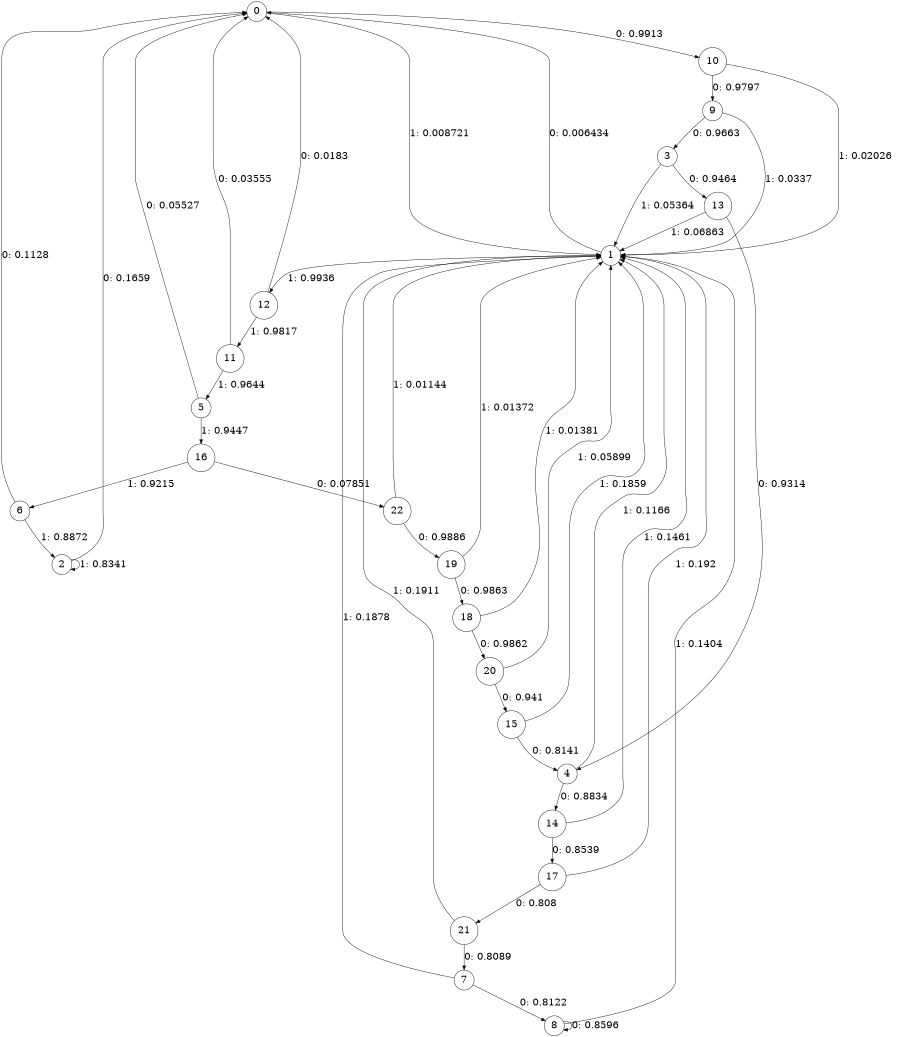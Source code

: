 digraph "ch1_random_source_L12" {
size = "6,8.5";
ratio = "fill";
node [shape = circle];
node [fontsize = 24];
edge [fontsize = 24];
0 -> 10 [label = "0: 0.9913   "];
0 -> 1 [label = "1: 0.008721  "];
1 -> 0 [label = "0: 0.006434  "];
1 -> 12 [label = "1: 0.9936   "];
2 -> 0 [label = "0: 0.1659   "];
2 -> 2 [label = "1: 0.8341   "];
3 -> 13 [label = "0: 0.9464   "];
3 -> 1 [label = "1: 0.05364  "];
4 -> 14 [label = "0: 0.8834   "];
4 -> 1 [label = "1: 0.1166   "];
5 -> 0 [label = "0: 0.05527  "];
5 -> 16 [label = "1: 0.9447   "];
6 -> 0 [label = "0: 0.1128   "];
6 -> 2 [label = "1: 0.8872   "];
7 -> 8 [label = "0: 0.8122   "];
7 -> 1 [label = "1: 0.1878   "];
8 -> 8 [label = "0: 0.8596   "];
8 -> 1 [label = "1: 0.1404   "];
9 -> 3 [label = "0: 0.9663   "];
9 -> 1 [label = "1: 0.0337   "];
10 -> 9 [label = "0: 0.9797   "];
10 -> 1 [label = "1: 0.02026  "];
11 -> 0 [label = "0: 0.03555  "];
11 -> 5 [label = "1: 0.9644   "];
12 -> 0 [label = "0: 0.0183   "];
12 -> 11 [label = "1: 0.9817   "];
13 -> 4 [label = "0: 0.9314   "];
13 -> 1 [label = "1: 0.06863  "];
14 -> 17 [label = "0: 0.8539   "];
14 -> 1 [label = "1: 0.1461   "];
15 -> 4 [label = "0: 0.8141   "];
15 -> 1 [label = "1: 0.1859   "];
16 -> 22 [label = "0: 0.07851  "];
16 -> 6 [label = "1: 0.9215   "];
17 -> 21 [label = "0: 0.808    "];
17 -> 1 [label = "1: 0.192    "];
18 -> 20 [label = "0: 0.9862   "];
18 -> 1 [label = "1: 0.01381  "];
19 -> 18 [label = "0: 0.9863   "];
19 -> 1 [label = "1: 0.01372  "];
20 -> 15 [label = "0: 0.941    "];
20 -> 1 [label = "1: 0.05899  "];
21 -> 7 [label = "0: 0.8089   "];
21 -> 1 [label = "1: 0.1911   "];
22 -> 19 [label = "0: 0.9886   "];
22 -> 1 [label = "1: 0.01144  "];
}